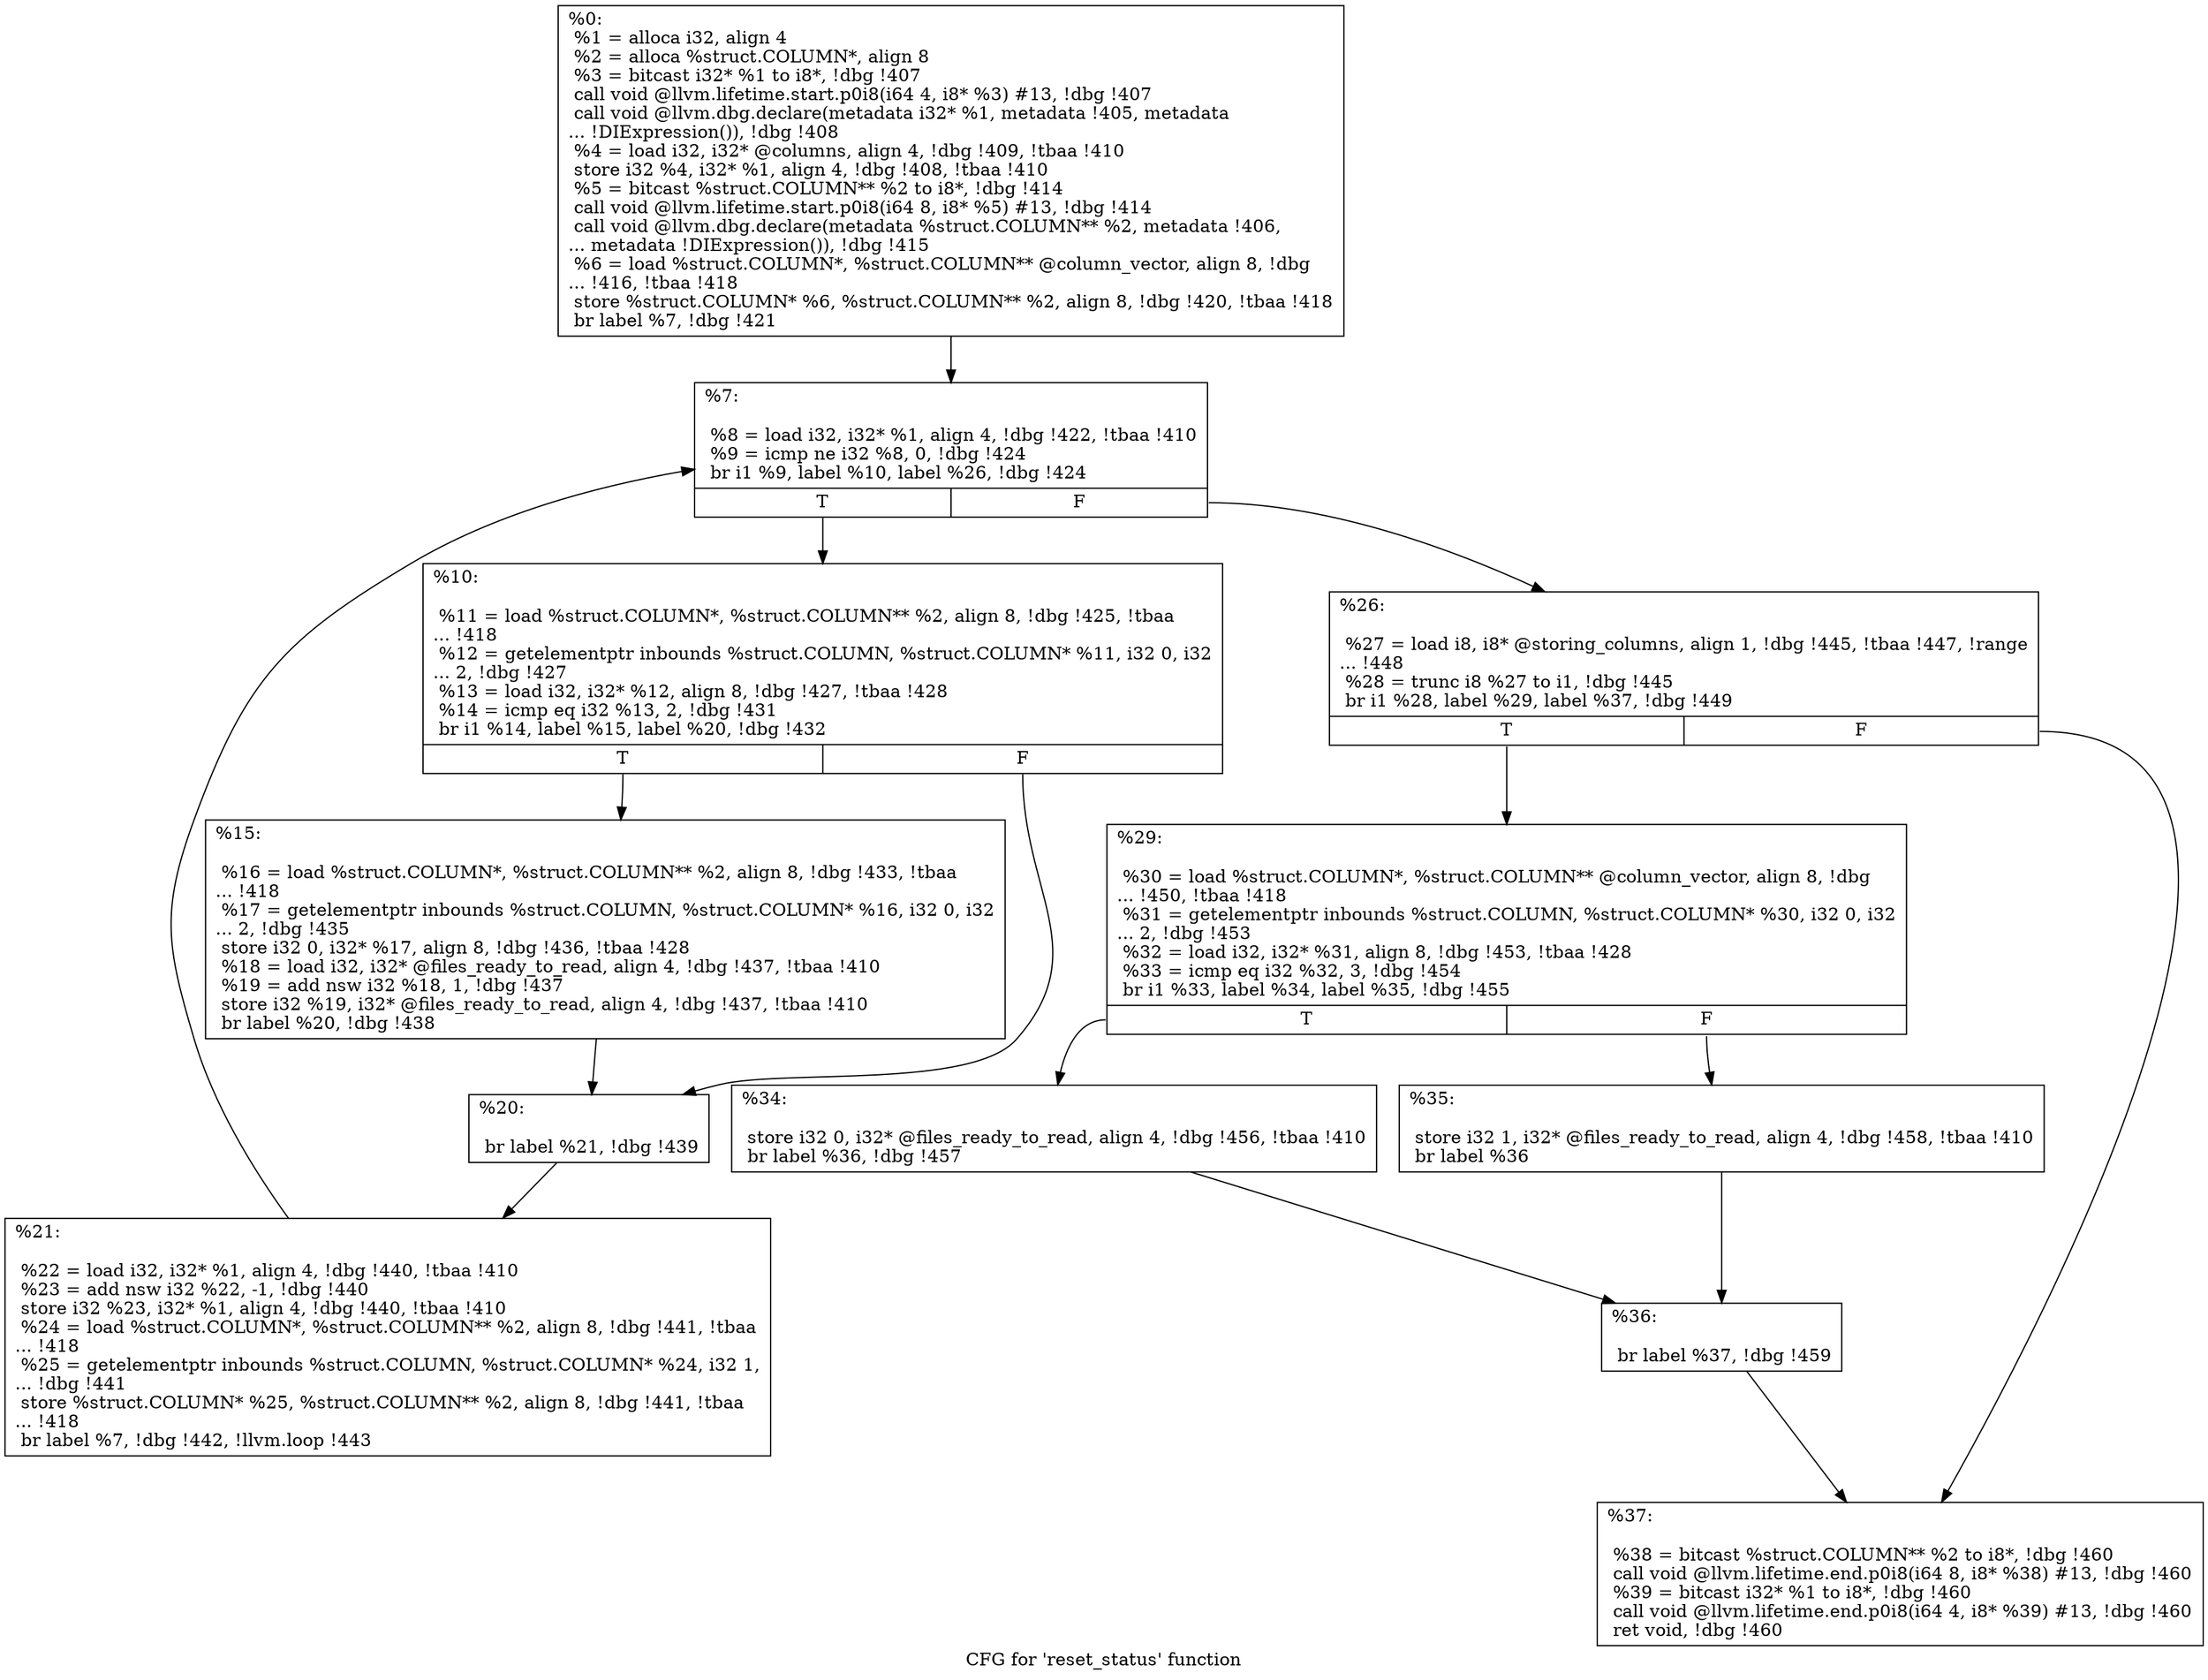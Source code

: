 digraph "CFG for 'reset_status' function" {
	label="CFG for 'reset_status' function";

	Node0x2147700 [shape=record,label="{%0:\l  %1 = alloca i32, align 4\l  %2 = alloca %struct.COLUMN*, align 8\l  %3 = bitcast i32* %1 to i8*, !dbg !407\l  call void @llvm.lifetime.start.p0i8(i64 4, i8* %3) #13, !dbg !407\l  call void @llvm.dbg.declare(metadata i32* %1, metadata !405, metadata\l... !DIExpression()), !dbg !408\l  %4 = load i32, i32* @columns, align 4, !dbg !409, !tbaa !410\l  store i32 %4, i32* %1, align 4, !dbg !408, !tbaa !410\l  %5 = bitcast %struct.COLUMN** %2 to i8*, !dbg !414\l  call void @llvm.lifetime.start.p0i8(i64 8, i8* %5) #13, !dbg !414\l  call void @llvm.dbg.declare(metadata %struct.COLUMN** %2, metadata !406,\l... metadata !DIExpression()), !dbg !415\l  %6 = load %struct.COLUMN*, %struct.COLUMN** @column_vector, align 8, !dbg\l... !416, !tbaa !418\l  store %struct.COLUMN* %6, %struct.COLUMN** %2, align 8, !dbg !420, !tbaa !418\l  br label %7, !dbg !421\l}"];
	Node0x2147700 -> Node0x214e040;
	Node0x214e040 [shape=record,label="{%7:\l\l  %8 = load i32, i32* %1, align 4, !dbg !422, !tbaa !410\l  %9 = icmp ne i32 %8, 0, !dbg !424\l  br i1 %9, label %10, label %26, !dbg !424\l|{<s0>T|<s1>F}}"];
	Node0x214e040:s0 -> Node0x214e090;
	Node0x214e040:s1 -> Node0x214e1d0;
	Node0x214e090 [shape=record,label="{%10:\l\l  %11 = load %struct.COLUMN*, %struct.COLUMN** %2, align 8, !dbg !425, !tbaa\l... !418\l  %12 = getelementptr inbounds %struct.COLUMN, %struct.COLUMN* %11, i32 0, i32\l... 2, !dbg !427\l  %13 = load i32, i32* %12, align 8, !dbg !427, !tbaa !428\l  %14 = icmp eq i32 %13, 2, !dbg !431\l  br i1 %14, label %15, label %20, !dbg !432\l|{<s0>T|<s1>F}}"];
	Node0x214e090:s0 -> Node0x214e0e0;
	Node0x214e090:s1 -> Node0x214e130;
	Node0x214e0e0 [shape=record,label="{%15:\l\l  %16 = load %struct.COLUMN*, %struct.COLUMN** %2, align 8, !dbg !433, !tbaa\l... !418\l  %17 = getelementptr inbounds %struct.COLUMN, %struct.COLUMN* %16, i32 0, i32\l... 2, !dbg !435\l  store i32 0, i32* %17, align 8, !dbg !436, !tbaa !428\l  %18 = load i32, i32* @files_ready_to_read, align 4, !dbg !437, !tbaa !410\l  %19 = add nsw i32 %18, 1, !dbg !437\l  store i32 %19, i32* @files_ready_to_read, align 4, !dbg !437, !tbaa !410\l  br label %20, !dbg !438\l}"];
	Node0x214e0e0 -> Node0x214e130;
	Node0x214e130 [shape=record,label="{%20:\l\l  br label %21, !dbg !439\l}"];
	Node0x214e130 -> Node0x214e180;
	Node0x214e180 [shape=record,label="{%21:\l\l  %22 = load i32, i32* %1, align 4, !dbg !440, !tbaa !410\l  %23 = add nsw i32 %22, -1, !dbg !440\l  store i32 %23, i32* %1, align 4, !dbg !440, !tbaa !410\l  %24 = load %struct.COLUMN*, %struct.COLUMN** %2, align 8, !dbg !441, !tbaa\l... !418\l  %25 = getelementptr inbounds %struct.COLUMN, %struct.COLUMN* %24, i32 1,\l... !dbg !441\l  store %struct.COLUMN* %25, %struct.COLUMN** %2, align 8, !dbg !441, !tbaa\l... !418\l  br label %7, !dbg !442, !llvm.loop !443\l}"];
	Node0x214e180 -> Node0x214e040;
	Node0x214e1d0 [shape=record,label="{%26:\l\l  %27 = load i8, i8* @storing_columns, align 1, !dbg !445, !tbaa !447, !range\l... !448\l  %28 = trunc i8 %27 to i1, !dbg !445\l  br i1 %28, label %29, label %37, !dbg !449\l|{<s0>T|<s1>F}}"];
	Node0x214e1d0:s0 -> Node0x214e220;
	Node0x214e1d0:s1 -> Node0x214e360;
	Node0x214e220 [shape=record,label="{%29:\l\l  %30 = load %struct.COLUMN*, %struct.COLUMN** @column_vector, align 8, !dbg\l... !450, !tbaa !418\l  %31 = getelementptr inbounds %struct.COLUMN, %struct.COLUMN* %30, i32 0, i32\l... 2, !dbg !453\l  %32 = load i32, i32* %31, align 8, !dbg !453, !tbaa !428\l  %33 = icmp eq i32 %32, 3, !dbg !454\l  br i1 %33, label %34, label %35, !dbg !455\l|{<s0>T|<s1>F}}"];
	Node0x214e220:s0 -> Node0x214e270;
	Node0x214e220:s1 -> Node0x214e2c0;
	Node0x214e270 [shape=record,label="{%34:\l\l  store i32 0, i32* @files_ready_to_read, align 4, !dbg !456, !tbaa !410\l  br label %36, !dbg !457\l}"];
	Node0x214e270 -> Node0x214e310;
	Node0x214e2c0 [shape=record,label="{%35:\l\l  store i32 1, i32* @files_ready_to_read, align 4, !dbg !458, !tbaa !410\l  br label %36\l}"];
	Node0x214e2c0 -> Node0x214e310;
	Node0x214e310 [shape=record,label="{%36:\l\l  br label %37, !dbg !459\l}"];
	Node0x214e310 -> Node0x214e360;
	Node0x214e360 [shape=record,label="{%37:\l\l  %38 = bitcast %struct.COLUMN** %2 to i8*, !dbg !460\l  call void @llvm.lifetime.end.p0i8(i64 8, i8* %38) #13, !dbg !460\l  %39 = bitcast i32* %1 to i8*, !dbg !460\l  call void @llvm.lifetime.end.p0i8(i64 4, i8* %39) #13, !dbg !460\l  ret void, !dbg !460\l}"];
}
